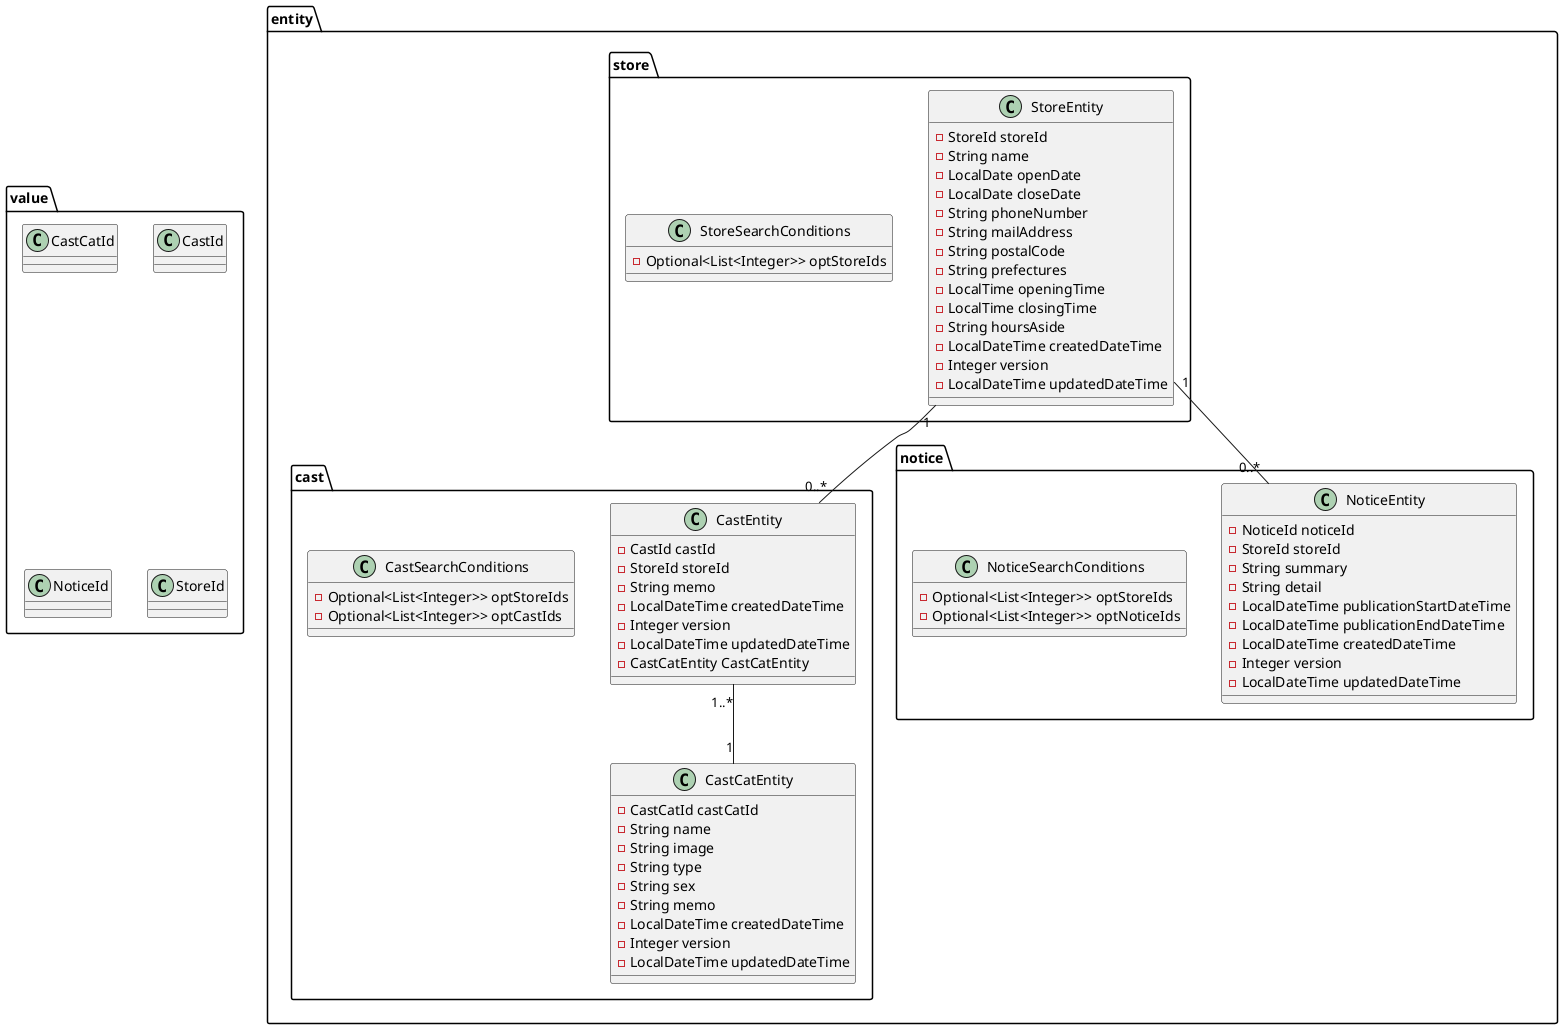 @startuml

package entity {

  package store {

    class StoreEntity {
      - StoreId storeId
      - String name
      - LocalDate openDate
      - LocalDate closeDate
      - String phoneNumber
      - String mailAddress
      - String postalCode
      - String prefectures
      - LocalTime openingTime
      - LocalTime closingTime
      - String hoursAside
      - LocalDateTime createdDateTime
      - Integer version
      - LocalDateTime updatedDateTime
    }

    class StoreSearchConditions {
      - Optional<List<Integer>> optStoreIds
    }

  }

  package cast {

    class CastEntity {
      - CastId castId
      - StoreId storeId
      - String memo
      - LocalDateTime createdDateTime
      - Integer version
      - LocalDateTime updatedDateTime
      - CastCatEntity CastCatEntity
    }

    class CastCatEntity {
      - CastCatId castCatId
      - String name
      - String image
      - String type
      - String sex
      - String memo
      - LocalDateTime createdDateTime
      - Integer version
      - LocalDateTime updatedDateTime
    }

    class CastSearchConditions {
      - Optional<List<Integer>> optStoreIds
      - Optional<List<Integer>> optCastIds
    }

    CastEntity "1..*" -- "1" CastCatEntity

  }

  package notice {

    class NoticeEntity {
      - NoticeId noticeId
      - StoreId storeId
      - String summary
      - String detail
      - LocalDateTime publicationStartDateTime
      - LocalDateTime publicationEndDateTime
      - LocalDateTime createdDateTime
      - Integer version
      - LocalDateTime updatedDateTime
    }

    class NoticeSearchConditions {
      - Optional<List<Integer>> optStoreIds
      - Optional<List<Integer>> optNoticeIds
    }

  }

  StoreEntity "1" -- "0..*" CastEntity
  StoreEntity "1" -- "0..*" NoticeEntity
}

package value {

  class CastCatId
  {
  }

  class CastId
  {
  }

  class NoticeId
  {
  }

  class StoreId
  {
  }

}
@enduml